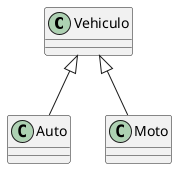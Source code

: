 @startuml herencia

    Class Vehiculo{}

    Class Auto{}
    Class Moto{}

    Vehiculo <|-- Auto
    Vehiculo <|-- Moto


@enduml